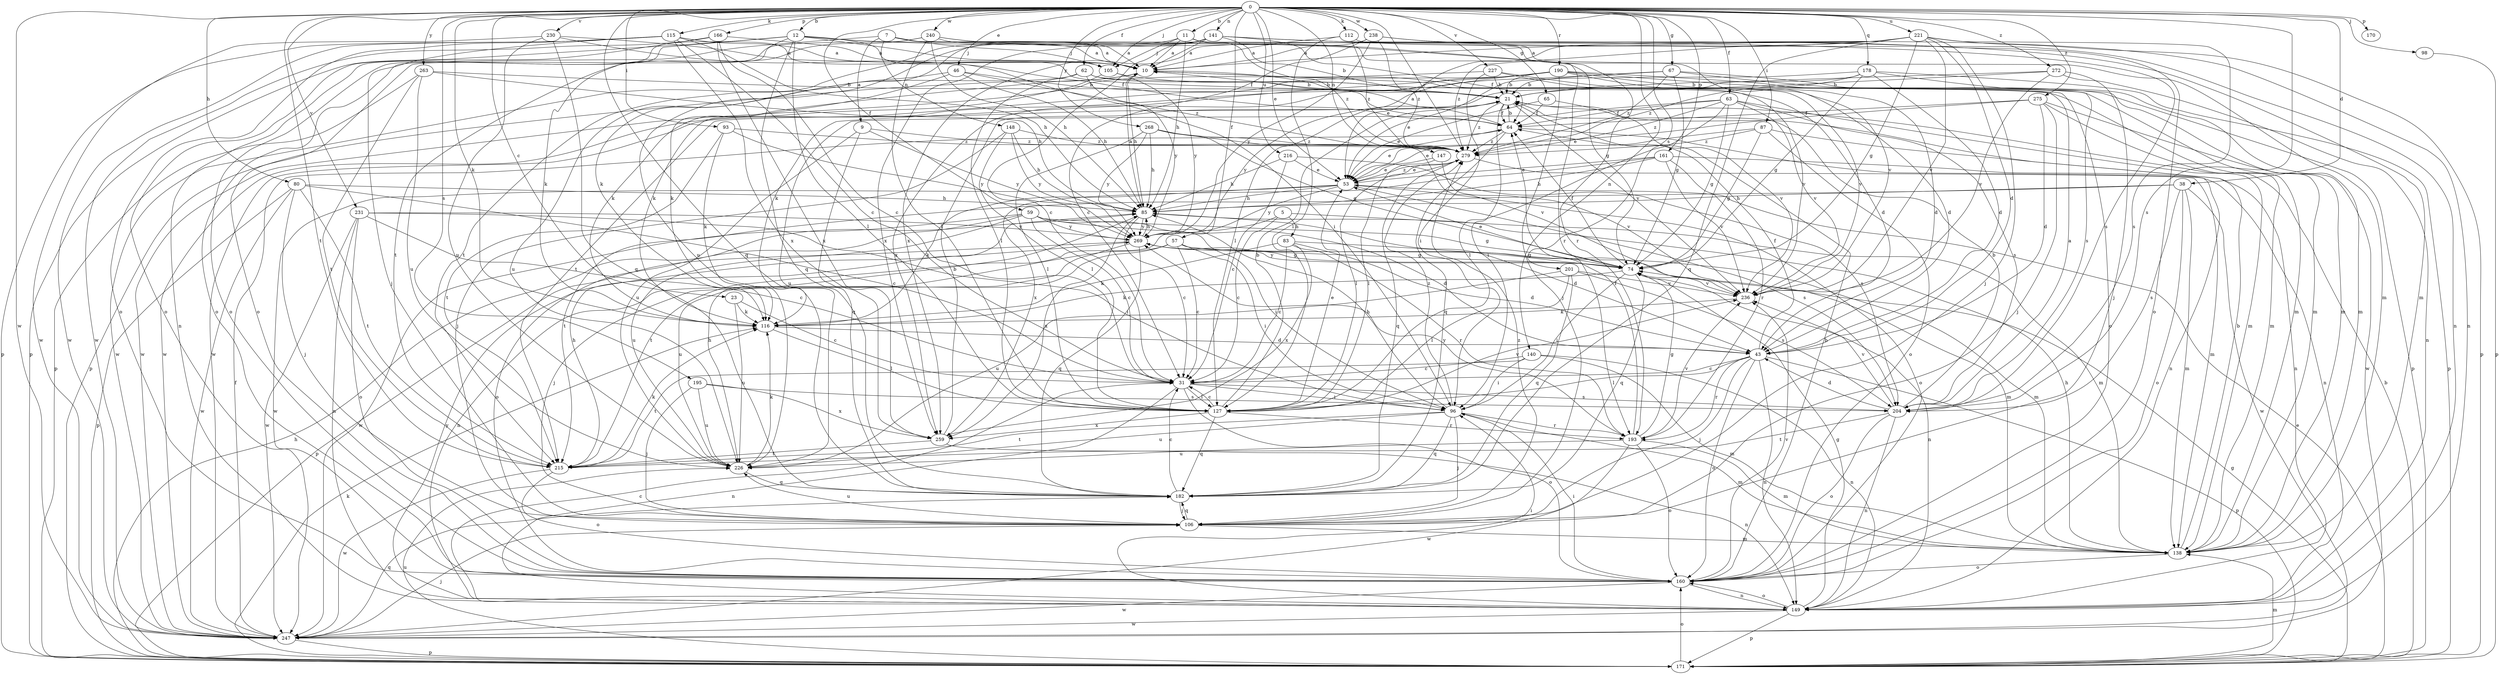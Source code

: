 strict digraph  {
0;
5;
7;
9;
10;
11;
12;
21;
23;
31;
38;
43;
46;
53;
57;
59;
62;
63;
64;
65;
67;
74;
80;
83;
85;
87;
93;
96;
98;
105;
106;
112;
115;
116;
127;
138;
140;
141;
147;
148;
149;
160;
161;
166;
170;
171;
178;
182;
190;
193;
195;
201;
204;
215;
216;
221;
226;
227;
230;
231;
236;
238;
240;
247;
259;
263;
268;
269;
272;
275;
279;
0 -> 11  [label=b];
0 -> 12  [label=b];
0 -> 23  [label=c];
0 -> 38  [label=d];
0 -> 46  [label=e];
0 -> 53  [label=e];
0 -> 57  [label=f];
0 -> 59  [label=f];
0 -> 62  [label=f];
0 -> 63  [label=f];
0 -> 65  [label=g];
0 -> 67  [label=g];
0 -> 80  [label=h];
0 -> 87  [label=i];
0 -> 93  [label=i];
0 -> 98  [label=j];
0 -> 105  [label=j];
0 -> 112  [label=k];
0 -> 115  [label=k];
0 -> 116  [label=k];
0 -> 140  [label=n];
0 -> 141  [label=n];
0 -> 147  [label=n];
0 -> 161  [label=p];
0 -> 166  [label=p];
0 -> 170  [label=p];
0 -> 178  [label=q];
0 -> 182  [label=q];
0 -> 190  [label=r];
0 -> 195  [label=s];
0 -> 201  [label=s];
0 -> 204  [label=s];
0 -> 215  [label=t];
0 -> 216  [label=u];
0 -> 221  [label=u];
0 -> 227  [label=v];
0 -> 230  [label=v];
0 -> 231  [label=v];
0 -> 238  [label=w];
0 -> 240  [label=w];
0 -> 247  [label=w];
0 -> 263  [label=y];
0 -> 268  [label=y];
0 -> 272  [label=z];
0 -> 275  [label=z];
0 -> 279  [label=z];
5 -> 31  [label=c];
5 -> 83  [label=h];
5 -> 138  [label=m];
5 -> 215  [label=t];
7 -> 9  [label=a];
7 -> 10  [label=a];
7 -> 105  [label=j];
7 -> 148  [label=n];
7 -> 160  [label=o];
7 -> 193  [label=r];
9 -> 182  [label=q];
9 -> 226  [label=u];
9 -> 269  [label=y];
9 -> 279  [label=z];
10 -> 21  [label=b];
10 -> 85  [label=h];
10 -> 116  [label=k];
10 -> 171  [label=p];
10 -> 236  [label=v];
11 -> 10  [label=a];
11 -> 85  [label=h];
11 -> 105  [label=j];
11 -> 138  [label=m];
11 -> 226  [label=u];
11 -> 279  [label=z];
12 -> 10  [label=a];
12 -> 74  [label=g];
12 -> 96  [label=i];
12 -> 105  [label=j];
12 -> 116  [label=k];
12 -> 127  [label=l];
12 -> 149  [label=n];
12 -> 160  [label=o];
12 -> 171  [label=p];
12 -> 182  [label=q];
21 -> 64  [label=f];
21 -> 96  [label=i];
21 -> 236  [label=v];
21 -> 269  [label=y];
21 -> 279  [label=z];
23 -> 31  [label=c];
23 -> 116  [label=k];
23 -> 226  [label=u];
31 -> 96  [label=i];
31 -> 127  [label=l];
31 -> 149  [label=n];
31 -> 160  [label=o];
31 -> 204  [label=s];
38 -> 85  [label=h];
38 -> 138  [label=m];
38 -> 160  [label=o];
38 -> 204  [label=s];
38 -> 215  [label=t];
38 -> 247  [label=w];
43 -> 31  [label=c];
43 -> 64  [label=f];
43 -> 106  [label=j];
43 -> 127  [label=l];
43 -> 149  [label=n];
43 -> 160  [label=o];
43 -> 171  [label=p];
43 -> 193  [label=r];
46 -> 21  [label=b];
46 -> 85  [label=h];
46 -> 116  [label=k];
46 -> 226  [label=u];
46 -> 279  [label=z];
53 -> 85  [label=h];
53 -> 116  [label=k];
53 -> 160  [label=o];
53 -> 204  [label=s];
53 -> 247  [label=w];
53 -> 269  [label=y];
53 -> 279  [label=z];
57 -> 31  [label=c];
57 -> 74  [label=g];
57 -> 96  [label=i];
57 -> 138  [label=m];
57 -> 149  [label=n];
57 -> 226  [label=u];
59 -> 31  [label=c];
59 -> 43  [label=d];
59 -> 74  [label=g];
59 -> 96  [label=i];
59 -> 160  [label=o];
59 -> 226  [label=u];
59 -> 247  [label=w];
59 -> 269  [label=y];
62 -> 21  [label=b];
62 -> 127  [label=l];
62 -> 138  [label=m];
62 -> 247  [label=w];
62 -> 269  [label=y];
63 -> 64  [label=f];
63 -> 74  [label=g];
63 -> 127  [label=l];
63 -> 138  [label=m];
63 -> 204  [label=s];
63 -> 226  [label=u];
63 -> 236  [label=v];
63 -> 279  [label=z];
64 -> 10  [label=a];
64 -> 21  [label=b];
64 -> 53  [label=e];
64 -> 149  [label=n];
64 -> 182  [label=q];
64 -> 279  [label=z];
65 -> 53  [label=e];
65 -> 64  [label=f];
65 -> 236  [label=v];
67 -> 21  [label=b];
67 -> 74  [label=g];
67 -> 138  [label=m];
67 -> 204  [label=s];
67 -> 247  [label=w];
67 -> 279  [label=z];
74 -> 53  [label=e];
74 -> 64  [label=f];
74 -> 96  [label=i];
74 -> 116  [label=k];
74 -> 149  [label=n];
74 -> 182  [label=q];
74 -> 236  [label=v];
74 -> 269  [label=y];
80 -> 31  [label=c];
80 -> 85  [label=h];
80 -> 106  [label=j];
80 -> 171  [label=p];
80 -> 215  [label=t];
80 -> 247  [label=w];
83 -> 31  [label=c];
83 -> 43  [label=d];
83 -> 74  [label=g];
83 -> 116  [label=k];
83 -> 193  [label=r];
83 -> 259  [label=x];
85 -> 10  [label=a];
85 -> 31  [label=c];
85 -> 43  [label=d];
85 -> 259  [label=x];
85 -> 269  [label=y];
87 -> 53  [label=e];
87 -> 74  [label=g];
87 -> 149  [label=n];
87 -> 160  [label=o];
87 -> 279  [label=z];
93 -> 116  [label=k];
93 -> 215  [label=t];
93 -> 269  [label=y];
93 -> 279  [label=z];
96 -> 85  [label=h];
96 -> 106  [label=j];
96 -> 138  [label=m];
96 -> 182  [label=q];
96 -> 193  [label=r];
96 -> 215  [label=t];
96 -> 226  [label=u];
96 -> 279  [label=z];
98 -> 171  [label=p];
105 -> 43  [label=d];
105 -> 116  [label=k];
105 -> 269  [label=y];
106 -> 138  [label=m];
106 -> 182  [label=q];
106 -> 226  [label=u];
106 -> 279  [label=z];
112 -> 10  [label=a];
112 -> 127  [label=l];
112 -> 149  [label=n];
112 -> 279  [label=z];
115 -> 10  [label=a];
115 -> 31  [label=c];
115 -> 64  [label=f];
115 -> 85  [label=h];
115 -> 106  [label=j];
115 -> 160  [label=o];
115 -> 171  [label=p];
115 -> 247  [label=w];
115 -> 259  [label=x];
116 -> 43  [label=d];
116 -> 127  [label=l];
127 -> 21  [label=b];
127 -> 31  [label=c];
127 -> 53  [label=e];
127 -> 182  [label=q];
127 -> 193  [label=r];
127 -> 236  [label=v];
127 -> 259  [label=x];
138 -> 21  [label=b];
138 -> 85  [label=h];
138 -> 160  [label=o];
140 -> 31  [label=c];
140 -> 96  [label=i];
140 -> 138  [label=m];
140 -> 149  [label=n];
140 -> 215  [label=t];
141 -> 10  [label=a];
141 -> 21  [label=b];
141 -> 31  [label=c];
141 -> 64  [label=f];
141 -> 116  [label=k];
141 -> 138  [label=m];
141 -> 204  [label=s];
141 -> 215  [label=t];
141 -> 259  [label=x];
147 -> 53  [label=e];
147 -> 127  [label=l];
147 -> 236  [label=v];
148 -> 85  [label=h];
148 -> 106  [label=j];
148 -> 127  [label=l];
148 -> 269  [label=y];
148 -> 279  [label=z];
149 -> 31  [label=c];
149 -> 74  [label=g];
149 -> 96  [label=i];
149 -> 160  [label=o];
149 -> 171  [label=p];
149 -> 247  [label=w];
149 -> 269  [label=y];
160 -> 21  [label=b];
160 -> 96  [label=i];
160 -> 149  [label=n];
160 -> 236  [label=v];
160 -> 247  [label=w];
161 -> 53  [label=e];
161 -> 85  [label=h];
161 -> 149  [label=n];
161 -> 193  [label=r];
161 -> 236  [label=v];
161 -> 259  [label=x];
166 -> 10  [label=a];
166 -> 31  [label=c];
166 -> 160  [label=o];
166 -> 247  [label=w];
166 -> 259  [label=x];
171 -> 21  [label=b];
171 -> 53  [label=e];
171 -> 74  [label=g];
171 -> 85  [label=h];
171 -> 116  [label=k];
171 -> 138  [label=m];
171 -> 160  [label=o];
171 -> 226  [label=u];
178 -> 21  [label=b];
178 -> 43  [label=d];
178 -> 53  [label=e];
178 -> 74  [label=g];
178 -> 138  [label=m];
178 -> 171  [label=p];
178 -> 279  [label=z];
182 -> 31  [label=c];
182 -> 106  [label=j];
190 -> 21  [label=b];
190 -> 43  [label=d];
190 -> 106  [label=j];
190 -> 116  [label=k];
190 -> 127  [label=l];
190 -> 138  [label=m];
190 -> 160  [label=o];
190 -> 171  [label=p];
190 -> 247  [label=w];
190 -> 259  [label=x];
193 -> 64  [label=f];
193 -> 74  [label=g];
193 -> 138  [label=m];
193 -> 160  [label=o];
193 -> 226  [label=u];
193 -> 236  [label=v];
193 -> 247  [label=w];
193 -> 269  [label=y];
195 -> 106  [label=j];
195 -> 204  [label=s];
195 -> 226  [label=u];
195 -> 259  [label=x];
201 -> 127  [label=l];
201 -> 182  [label=q];
201 -> 204  [label=s];
201 -> 226  [label=u];
201 -> 236  [label=v];
204 -> 10  [label=a];
204 -> 21  [label=b];
204 -> 43  [label=d];
204 -> 149  [label=n];
204 -> 160  [label=o];
204 -> 215  [label=t];
204 -> 236  [label=v];
215 -> 85  [label=h];
215 -> 116  [label=k];
215 -> 160  [label=o];
215 -> 247  [label=w];
216 -> 31  [label=c];
216 -> 53  [label=e];
216 -> 85  [label=h];
216 -> 204  [label=s];
221 -> 10  [label=a];
221 -> 43  [label=d];
221 -> 53  [label=e];
221 -> 74  [label=g];
221 -> 106  [label=j];
221 -> 171  [label=p];
221 -> 182  [label=q];
221 -> 204  [label=s];
221 -> 236  [label=v];
221 -> 259  [label=x];
221 -> 279  [label=z];
226 -> 85  [label=h];
226 -> 116  [label=k];
226 -> 182  [label=q];
227 -> 21  [label=b];
227 -> 43  [label=d];
227 -> 96  [label=i];
227 -> 236  [label=v];
227 -> 247  [label=w];
230 -> 10  [label=a];
230 -> 64  [label=f];
230 -> 182  [label=q];
230 -> 226  [label=u];
230 -> 247  [label=w];
231 -> 31  [label=c];
231 -> 96  [label=i];
231 -> 149  [label=n];
231 -> 160  [label=o];
231 -> 247  [label=w];
231 -> 269  [label=y];
236 -> 116  [label=k];
238 -> 10  [label=a];
238 -> 31  [label=c];
238 -> 149  [label=n];
238 -> 160  [label=o];
238 -> 269  [label=y];
238 -> 279  [label=z];
240 -> 10  [label=a];
240 -> 85  [label=h];
240 -> 127  [label=l];
240 -> 160  [label=o];
240 -> 193  [label=r];
240 -> 215  [label=t];
240 -> 236  [label=v];
247 -> 64  [label=f];
247 -> 106  [label=j];
247 -> 171  [label=p];
247 -> 182  [label=q];
259 -> 21  [label=b];
259 -> 149  [label=n];
259 -> 215  [label=t];
263 -> 21  [label=b];
263 -> 85  [label=h];
263 -> 171  [label=p];
263 -> 215  [label=t];
263 -> 226  [label=u];
268 -> 74  [label=g];
268 -> 85  [label=h];
268 -> 127  [label=l];
268 -> 236  [label=v];
268 -> 269  [label=y];
268 -> 279  [label=z];
269 -> 74  [label=g];
269 -> 85  [label=h];
269 -> 106  [label=j];
269 -> 138  [label=m];
269 -> 171  [label=p];
269 -> 182  [label=q];
272 -> 21  [label=b];
272 -> 106  [label=j];
272 -> 149  [label=n];
272 -> 215  [label=t];
272 -> 236  [label=v];
275 -> 43  [label=d];
275 -> 53  [label=e];
275 -> 64  [label=f];
275 -> 106  [label=j];
275 -> 138  [label=m];
275 -> 247  [label=w];
279 -> 53  [label=e];
279 -> 127  [label=l];
279 -> 138  [label=m];
279 -> 182  [label=q];
}
